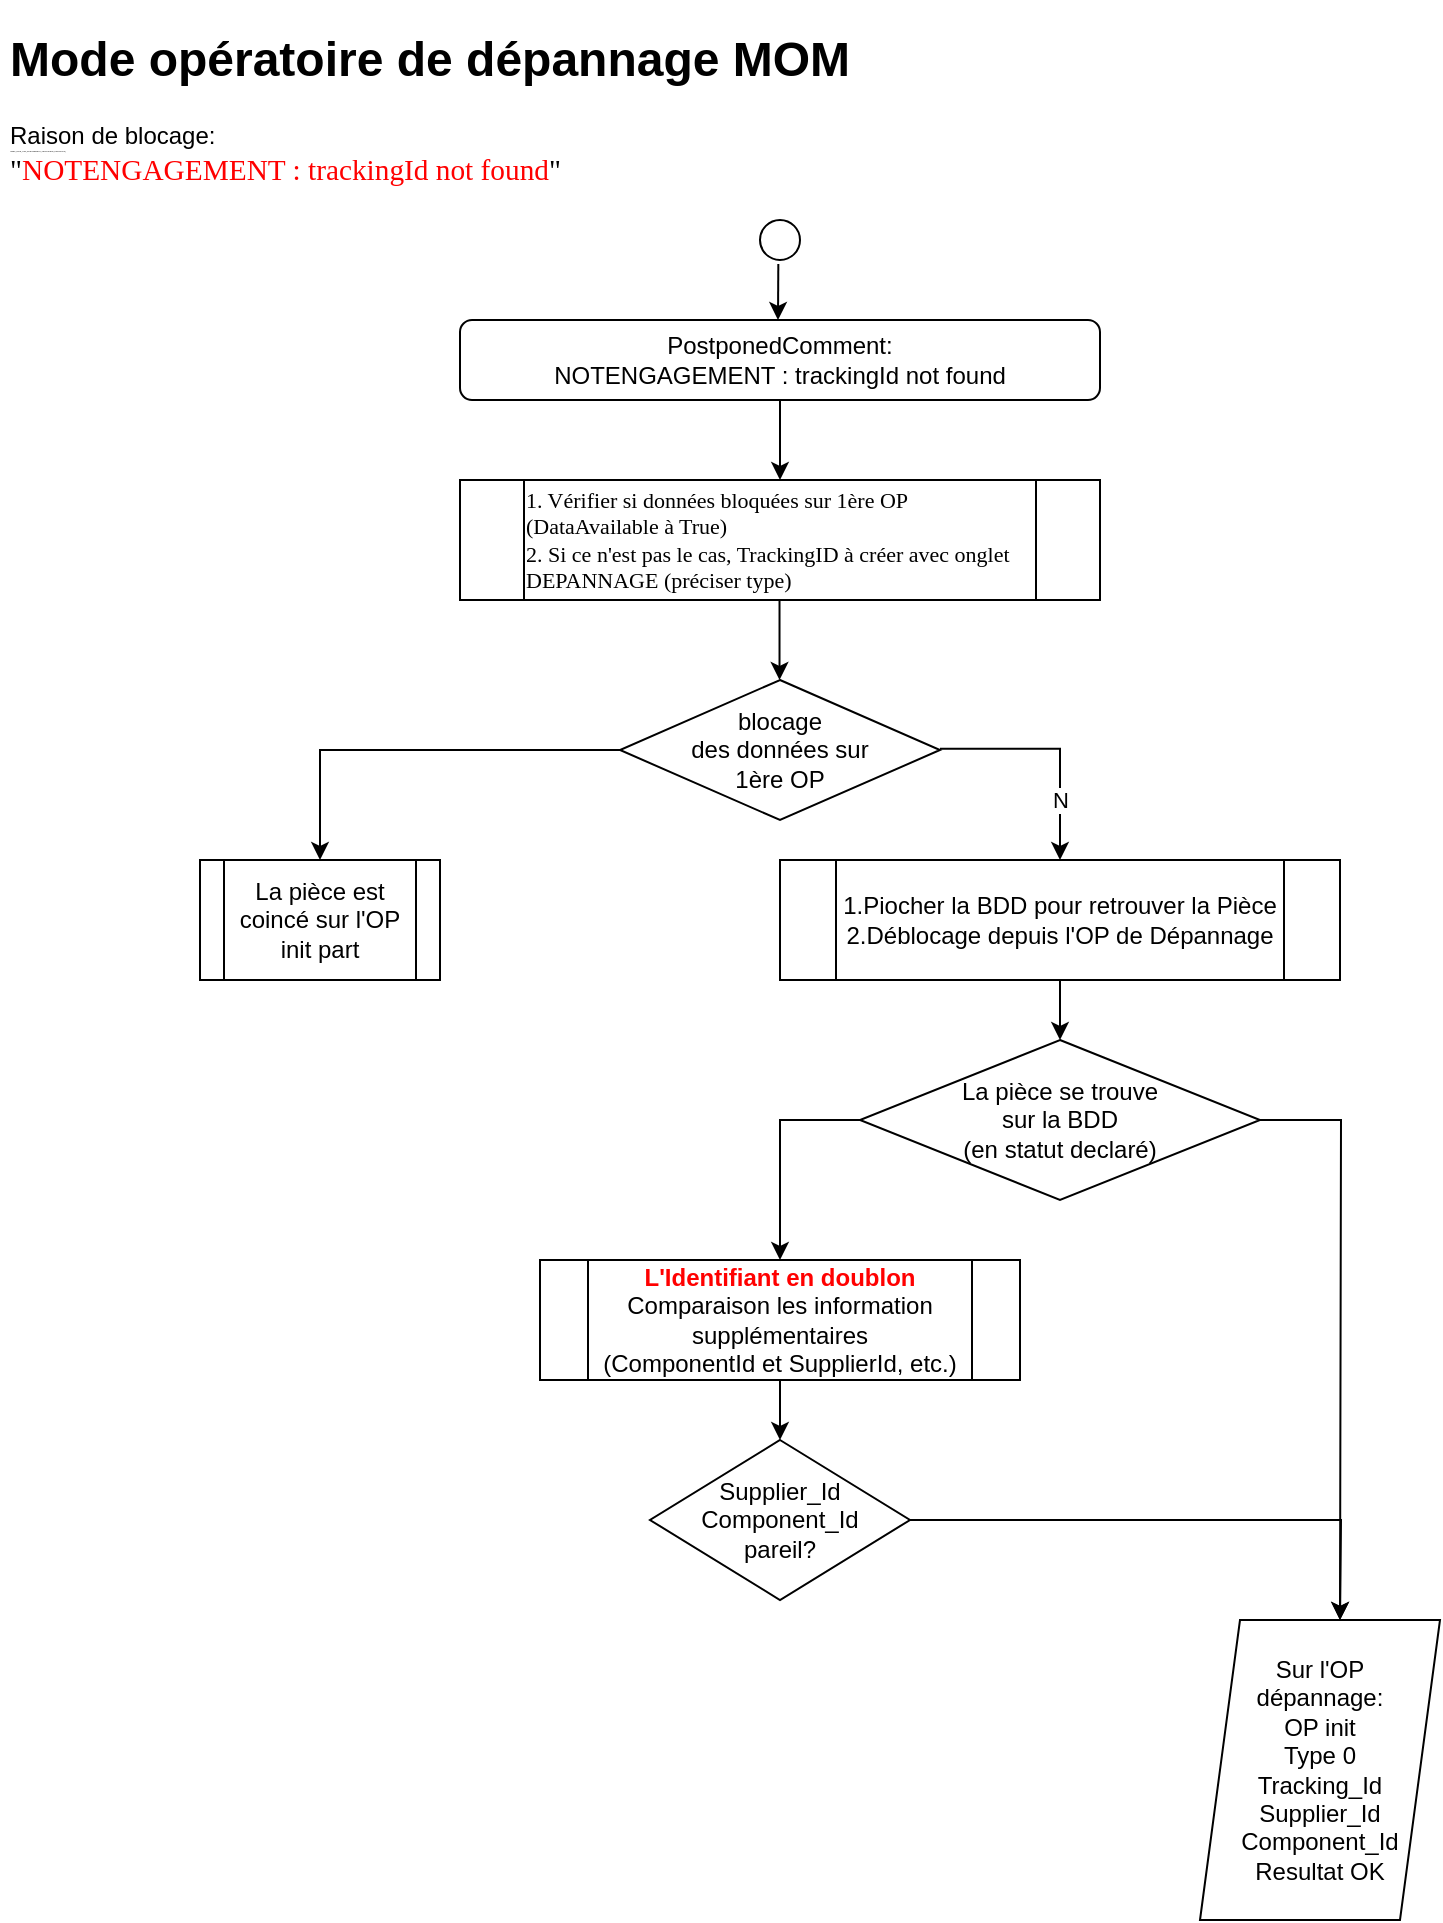 <mxfile version="21.6.6" type="github">
  <diagram name="Page-1" id="EALyW0HfUWh1p2dWg3um">
    <mxGraphModel dx="951" dy="549" grid="1" gridSize="10" guides="1" tooltips="1" connect="1" arrows="1" fold="1" page="1" pageScale="1" pageWidth="827" pageHeight="1169" math="0" shadow="0">
      <root>
        <mxCell id="0" />
        <mxCell id="1" parent="0" />
        <mxCell id="0WwBbSKkv-XbToHQlhDI-1" value="&lt;h1&gt;Mode opératoire de dépannage MOM&lt;/h1&gt;&lt;div&gt;Raison de blocage:&lt;/div&gt;&lt;div&gt;&lt;div style=&quot;font-family: &amp;quot;Segoe UI&amp;quot;, Calibri, Thonburi, Arial, Verdana, sans-serif, &amp;quot;Mongolian Baiti&amp;quot;, &amp;quot;Microsoft Yi Baiti&amp;quot;, &amp;quot;Javanese Text&amp;quot;; font-size: 1px; background-color: rgb(255, 255, 255);&quot; class=&quot;ewa-rteLine&quot;&gt;&amp;nbsp;FBDC_DIAG_NOT_ENGAGEMENT_TRACKINGID_NOTFOUND,&lt;/div&gt;&lt;div style=&quot;font-family: &amp;quot;Segoe UI&amp;quot;, Calibri, Thonburi, Arial, Verdana, sans-serif, &amp;quot;Mongolian Baiti&amp;quot;, &amp;quot;Microsoft Yi Baiti&amp;quot;, &amp;quot;Javanese Text&amp;quot;; font-size: 1px; background-color: rgb(255, 255, 255);&quot; class=&quot;ewa-rteLine&quot;&gt;&lt;span style=&quot;font-family: Calibri; font-size: 11pt;&quot;&gt;&quot;&lt;/span&gt;&lt;span style=&quot;color: rgb(255, 0, 0); font-family: Calibri; font-size: 11pt;&quot;&gt;NOTENGAGEMENT : trackingId not found&lt;/span&gt;&lt;span style=&quot;font-family: Calibri; font-size: 11pt;&quot;&gt;&quot;&lt;/span&gt;&lt;/div&gt;&lt;/div&gt;" style="text;html=1;strokeColor=none;fillColor=none;spacing=5;spacingTop=-20;whiteSpace=wrap;overflow=hidden;rounded=0;" parent="1" vertex="1">
          <mxGeometry x="10" y="10" width="470" height="120" as="geometry" />
        </mxCell>
        <mxCell id="0WwBbSKkv-XbToHQlhDI-2" value="" style="ellipse;whiteSpace=wrap;html=1;" parent="1" vertex="1">
          <mxGeometry x="390" y="110" width="20" height="20" as="geometry" />
        </mxCell>
        <mxCell id="0WwBbSKkv-XbToHQlhDI-3" value="" style="endArrow=classic;html=1;rounded=0;exitX=0.828;exitY=1.017;exitDx=0;exitDy=0;exitPerimeter=0;" parent="1" source="0WwBbSKkv-XbToHQlhDI-1" edge="1">
          <mxGeometry width="50" height="50" relative="1" as="geometry">
            <mxPoint x="440" y="360" as="sourcePoint" />
            <mxPoint x="399" y="160" as="targetPoint" />
          </mxGeometry>
        </mxCell>
        <mxCell id="0WwBbSKkv-XbToHQlhDI-4" value="PostponedComment:&lt;br&gt;NOTENGAGEMENT : trackingId not found" style="rounded=1;whiteSpace=wrap;html=1;horizontal=1;verticalAlign=middle;" parent="1" vertex="1">
          <mxGeometry x="240" y="160" width="320" height="40" as="geometry" />
        </mxCell>
        <mxCell id="0WwBbSKkv-XbToHQlhDI-9" value="" style="endArrow=classic;html=1;rounded=0;exitX=0.5;exitY=1;exitDx=0;exitDy=0;" parent="1" source="0WwBbSKkv-XbToHQlhDI-4" edge="1">
          <mxGeometry width="50" height="50" relative="1" as="geometry">
            <mxPoint x="270" y="300" as="sourcePoint" />
            <mxPoint x="400" y="240" as="targetPoint" />
          </mxGeometry>
        </mxCell>
        <mxCell id="0WwBbSKkv-XbToHQlhDI-10" value="&lt;div style=&quot;font-family: Calibri; text-align: start; background-color: rgb(255, 255, 255); font-size: 11px;&quot; class=&quot;ewa-rteLine&quot;&gt;&lt;font style=&quot;font-size: 11px;&quot;&gt;1. Vérifier si données bloquées sur 1ère OP (DataAvailable à True)&lt;/font&gt;&lt;/div&gt;&lt;div style=&quot;font-family: Calibri; text-align: start; background-color: rgb(255, 255, 255); font-size: 11px;&quot; class=&quot;ewa-rteLine&quot;&gt;&lt;font style=&quot;font-size: 11px;&quot;&gt;2. Si ce n&#39;est pas le cas, TrackingID à créer avec onglet DEPANNAGE (préciser type)&lt;/font&gt;&lt;/div&gt;" style="shape=process;whiteSpace=wrap;html=1;backgroundOutline=1;" parent="1" vertex="1">
          <mxGeometry x="240" y="240" width="320" height="60" as="geometry" />
        </mxCell>
        <mxCell id="0WwBbSKkv-XbToHQlhDI-17" style="edgeStyle=orthogonalEdgeStyle;rounded=0;orthogonalLoop=1;jettySize=auto;html=1;entryX=0.5;entryY=0;entryDx=0;entryDy=0;" parent="1" edge="1" target="0WwBbSKkv-XbToHQlhDI-21">
          <mxGeometry relative="1" as="geometry">
            <mxPoint x="574.4" y="429.97" as="targetPoint" />
            <mxPoint x="479.999" y="374.413" as="sourcePoint" />
            <Array as="points">
              <mxPoint x="540" y="374" />
            </Array>
          </mxGeometry>
        </mxCell>
        <mxCell id="0WwBbSKkv-XbToHQlhDI-18" value="N" style="edgeLabel;html=1;align=center;verticalAlign=middle;resizable=0;points=[];" parent="0WwBbSKkv-XbToHQlhDI-17" vertex="1" connectable="0">
          <mxGeometry x="0.256" relative="1" as="geometry">
            <mxPoint y="13" as="offset" />
          </mxGeometry>
        </mxCell>
        <mxCell id="db9tRwMAdbG4arXx4SIP-16" style="edgeStyle=orthogonalEdgeStyle;rounded=0;orthogonalLoop=1;jettySize=auto;html=1;entryX=0.5;entryY=0;entryDx=0;entryDy=0;" edge="1" parent="1" source="0WwBbSKkv-XbToHQlhDI-11" target="0WwBbSKkv-XbToHQlhDI-19">
          <mxGeometry relative="1" as="geometry" />
        </mxCell>
        <mxCell id="0WwBbSKkv-XbToHQlhDI-11" value="blocage &lt;br&gt;des données sur &lt;br&gt;1ère OP" style="rhombus;whiteSpace=wrap;html=1;" parent="1" vertex="1">
          <mxGeometry x="320" y="340" width="160" height="70" as="geometry" />
        </mxCell>
        <mxCell id="0WwBbSKkv-XbToHQlhDI-12" value="" style="endArrow=classic;html=1;rounded=0;exitX=0.5;exitY=1;exitDx=0;exitDy=0;" parent="1" edge="1">
          <mxGeometry width="50" height="50" relative="1" as="geometry">
            <mxPoint x="399.76" y="300" as="sourcePoint" />
            <mxPoint x="399.76" y="340" as="targetPoint" />
          </mxGeometry>
        </mxCell>
        <mxCell id="0WwBbSKkv-XbToHQlhDI-19" value="La pièce est coincé sur l&#39;OP init part" style="shape=process;whiteSpace=wrap;html=1;backgroundOutline=1;" parent="1" vertex="1">
          <mxGeometry x="110" y="430" width="120" height="60" as="geometry" />
        </mxCell>
        <mxCell id="0WwBbSKkv-XbToHQlhDI-20" value="Sur l&#39;OP &lt;br&gt;dépannage:&lt;br&gt;OP init&lt;br&gt;Type 0&lt;br&gt;Tracking_Id&lt;br&gt;Supplier_Id&lt;br&gt;Component_Id&lt;br&gt;Resultat OK" style="shape=parallelogram;perimeter=parallelogramPerimeter;whiteSpace=wrap;html=1;fixedSize=1;" parent="1" vertex="1">
          <mxGeometry x="610" y="810" width="120" height="150" as="geometry" />
        </mxCell>
        <mxCell id="db9tRwMAdbG4arXx4SIP-3" value="" style="edgeStyle=orthogonalEdgeStyle;rounded=0;orthogonalLoop=1;jettySize=auto;html=1;exitX=0.5;exitY=1;exitDx=0;exitDy=0;" edge="1" parent="1" source="0WwBbSKkv-XbToHQlhDI-21" target="db9tRwMAdbG4arXx4SIP-1">
          <mxGeometry relative="1" as="geometry">
            <Array as="points">
              <mxPoint x="540" y="510" />
              <mxPoint x="540" y="510" />
            </Array>
          </mxGeometry>
        </mxCell>
        <mxCell id="0WwBbSKkv-XbToHQlhDI-21" value="1.Piocher la BDD pour retrouver la Pièce&lt;br&gt;2.Déblocage depuis l&#39;OP de Dépannage" style="shape=process;whiteSpace=wrap;html=1;backgroundOutline=1;" parent="1" vertex="1">
          <mxGeometry x="400" y="430" width="280" height="60" as="geometry" />
        </mxCell>
        <mxCell id="db9tRwMAdbG4arXx4SIP-14" style="edgeStyle=orthogonalEdgeStyle;rounded=0;orthogonalLoop=1;jettySize=auto;html=1;exitX=1;exitY=0.5;exitDx=0;exitDy=0;" edge="1" parent="1" source="0WwBbSKkv-XbToHQlhDI-23">
          <mxGeometry relative="1" as="geometry">
            <mxPoint x="680" y="810" as="targetPoint" />
          </mxGeometry>
        </mxCell>
        <mxCell id="0WwBbSKkv-XbToHQlhDI-23" value="Supplier_Id&lt;br style=&quot;border-color: var(--border-color);&quot;&gt;Component_Id&lt;br&gt;pareil?" style="rhombus;whiteSpace=wrap;html=1;" parent="1" vertex="1">
          <mxGeometry x="335" y="720" width="130" height="80" as="geometry" />
        </mxCell>
        <mxCell id="db9tRwMAdbG4arXx4SIP-15" style="edgeStyle=orthogonalEdgeStyle;rounded=0;orthogonalLoop=1;jettySize=auto;html=1;exitX=1;exitY=0.5;exitDx=0;exitDy=0;" edge="1" parent="1" source="db9tRwMAdbG4arXx4SIP-1">
          <mxGeometry relative="1" as="geometry">
            <mxPoint x="680" y="810" as="targetPoint" />
          </mxGeometry>
        </mxCell>
        <mxCell id="db9tRwMAdbG4arXx4SIP-1" value="La pièce se trouve &lt;br&gt;sur la BDD &lt;br&gt;(en statut declaré)" style="rhombus;whiteSpace=wrap;html=1;" vertex="1" parent="1">
          <mxGeometry x="440" y="520" width="200" height="80" as="geometry" />
        </mxCell>
        <mxCell id="db9tRwMAdbG4arXx4SIP-4" value="" style="endArrow=classic;html=1;rounded=0;entryX=0.5;entryY=0;entryDx=0;entryDy=0;" edge="1" parent="1" target="db9tRwMAdbG4arXx4SIP-6">
          <mxGeometry width="50" height="50" relative="1" as="geometry">
            <mxPoint x="440" y="560" as="sourcePoint" />
            <mxPoint x="400" y="630" as="targetPoint" />
            <Array as="points">
              <mxPoint x="400" y="560" />
            </Array>
          </mxGeometry>
        </mxCell>
        <mxCell id="db9tRwMAdbG4arXx4SIP-9" value="" style="edgeStyle=orthogonalEdgeStyle;rounded=0;orthogonalLoop=1;jettySize=auto;html=1;" edge="1" parent="1" source="db9tRwMAdbG4arXx4SIP-6">
          <mxGeometry relative="1" as="geometry">
            <mxPoint x="400" y="720" as="targetPoint" />
          </mxGeometry>
        </mxCell>
        <mxCell id="db9tRwMAdbG4arXx4SIP-6" value="&lt;font color=&quot;#ff0000&quot;&gt;&lt;b&gt;L&#39;Identifiant en doublon&lt;/b&gt;&lt;br&gt;&lt;/font&gt;Comparaison les information supplémentaires&lt;br&gt;(ComponentId et SupplierId, etc.)" style="shape=process;whiteSpace=wrap;html=1;backgroundOutline=1;" vertex="1" parent="1">
          <mxGeometry x="280" y="630" width="240" height="60" as="geometry" />
        </mxCell>
      </root>
    </mxGraphModel>
  </diagram>
</mxfile>

